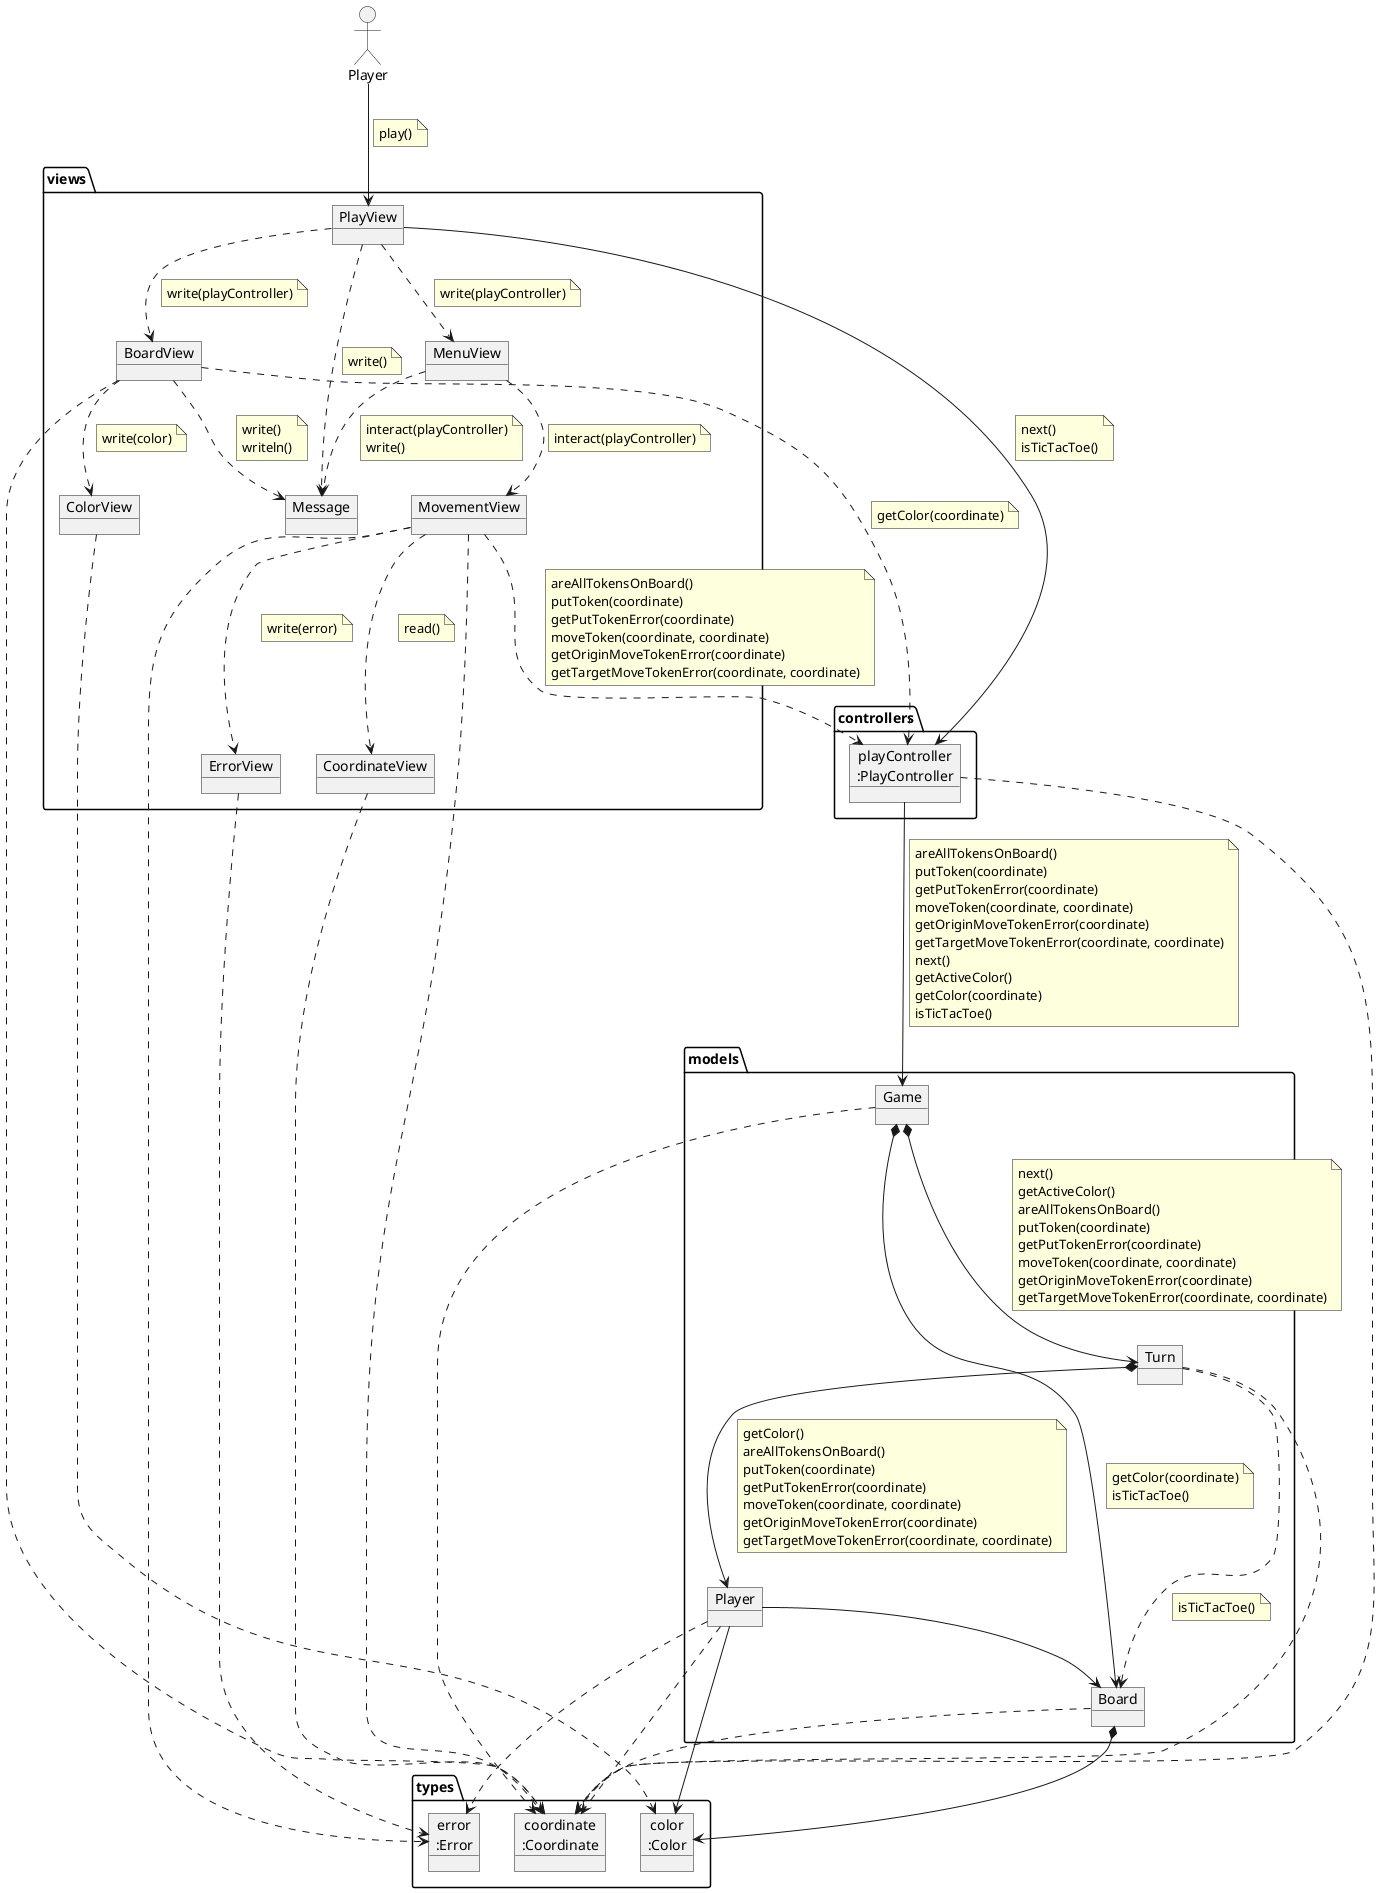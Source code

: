 @startuml play
allow_mixing

actor :Player: as Playerr

package controllers  {

    object "playController\n:PlayController" as PlayController{

    }
}


package models  {
    object Board{

    }

    object Game{

    }

    object Turn{

    }
    object Player{

    }
}

package types  {

    object "coordinate\n:Coordinate" as  Coordinate{

    }

    object "color\n:Color" as Color{

    }

    object "error\n:Error" as  Error{

    }
}


package views {

    object BoardView{

    }

    object PlayView{

    }

    object MovementView{

    }

    object ColorView{

    }

    object ErrorView{

    }

    object MenuView{

    }

    object Message{

    }

    object CoordinateView{

    }
}

Playerr --> PlayView
note on link
    play()
end note
PlayView ..> Message
note on link
    write()
end note
PlayView ..> BoardView
note on link
    write(playController)
end note
MenuView ..> MovementView
note on link
    interact(playController)
end note
MenuView ..> Message
note on link
    interact(playController)
    write()
end note
BoardView ..> ColorView
note on link
    write(color)
end note
BoardView ..> Message
note on link
    write()
    writeln()
end note
BoardView ..> Coordinate
ColorView ..> Color
PlayView --> PlayController
note on link
    next()
    isTicTacToe()
end note
PlayView ..> MenuView
note on link
    write(playController)
end note
MovementView ..> PlayController
note on link
    areAllTokensOnBoard()
    putToken(coordinate)
    getPutTokenError(coordinate)
    moveToken(coordinate, coordinate)
    getOriginMoveTokenError(coordinate)
    getTargetMoveTokenError(coordinate, coordinate)
end note
MovementView ..> CoordinateView
note on link
    read()
end note
CoordinateView ..> Coordinate
MovementView ..> ErrorView
note on link
    write(error)
end note
MovementView ..> Coordinate
MovementView ..> Error
BoardView ..> PlayController
note on link
    getColor(coordinate)
end note
PlayController --> Game
note on link
    areAllTokensOnBoard()
    putToken(coordinate)
    getPutTokenError(coordinate)
    moveToken(coordinate, coordinate)
    getOriginMoveTokenError(coordinate)
    getTargetMoveTokenError(coordinate, coordinate)
    next()
    getActiveColor()
    getColor(coordinate)
    isTicTacToe()
end note
PlayController ..> Coordinate
Game *-down-> Turn
note on link
    next()
    getActiveColor()
    areAllTokensOnBoard()
    putToken(coordinate)
    getPutTokenError(coordinate)
    moveToken(coordinate, coordinate)
    getOriginMoveTokenError(coordinate)
    getTargetMoveTokenError(coordinate, coordinate)
end note
Game *-down-> Board
note on link
    getColor(coordinate)
    isTicTacToe()
end note
Board ..> Coordinate
Board *-down-> Color
ErrorView ..> Error
Turn ..> Board
note on link
    isTicTacToe()
end note
Turn ..> Coordinate
Turn *-down-> Player
note on link
    getColor()
    areAllTokensOnBoard()
    putToken(coordinate)
    getPutTokenError(coordinate)
    moveToken(coordinate, coordinate)
    getOriginMoveTokenError(coordinate)
    getTargetMoveTokenError(coordinate, coordinate)
end note
Player ..> Coordinate
Player ..> Error
Player --> Board
Player --> Color
Game ..> Coordinate
@enduml